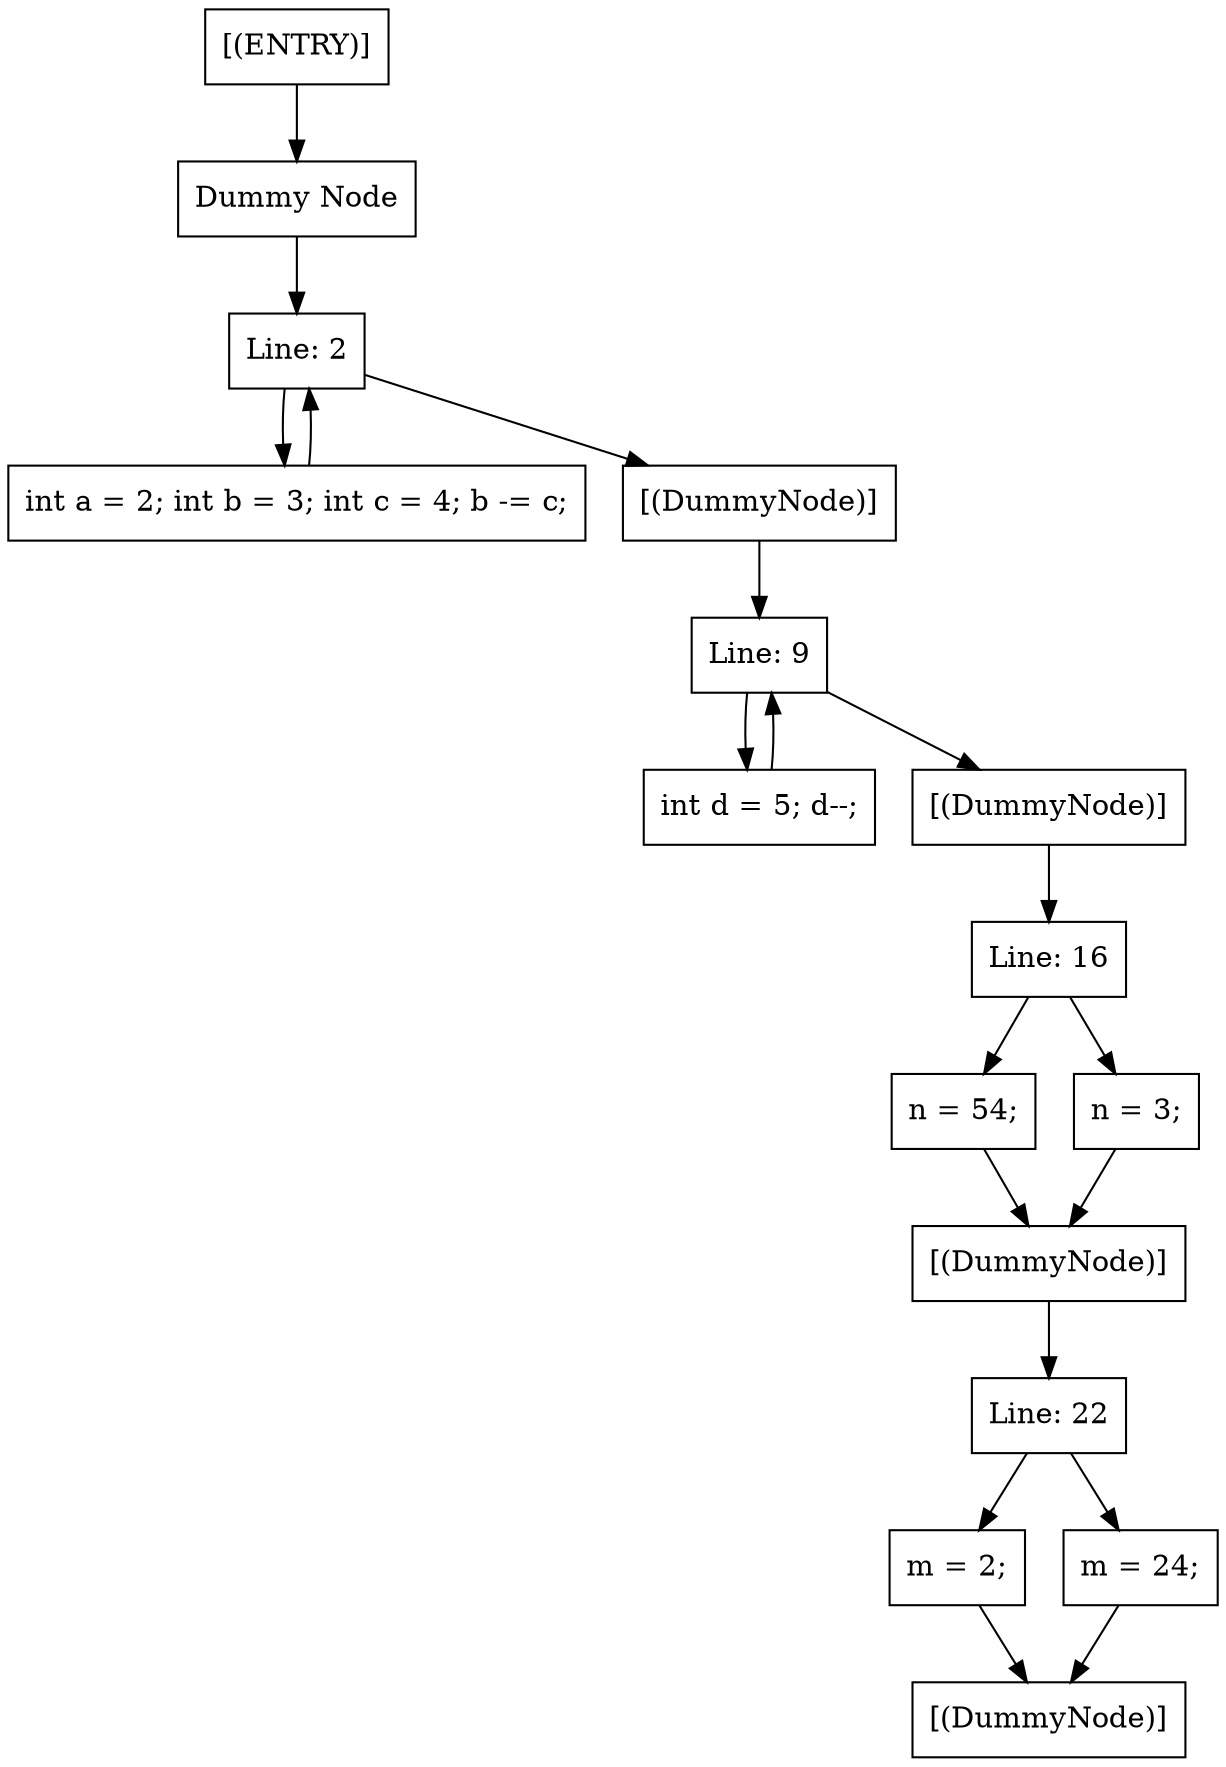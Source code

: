 digraph unnamed {
Node1 [shape=record,label="{ [(ENTRY)]\l}"];
Node2 [shape=record,label="Dummy Node"]
Node1 -> Node2;
Node3 [shape=record,label=" Line: 2"]
Node2->Node3;
Node4 [shape=record,label="{
    int a = 2;
    int b = 3;
    int c = 4;
    b -= c;
  }"]
Node3->Node4;
Node4->Node3;
Node5 [shape=record,label="{ [(DummyNode)]\l}"];
Node3 -> Node5;
Node6 [shape=record,label=" Line: 9"]
Node5->Node6;
Node7 [shape=record,label="{
    int d = 5;
    d--;
  }"]
Node6->Node7;
Node7->Node6;
Node8 [shape=record,label="{ [(DummyNode)]\l}"];
Node6 -> Node8;
Node9 [shape=record,label=" Line: 16"]
Node8->Node9;
Node10 [shape=record,label="{
    n = 54;
  }"]
Node9->Node10;
Node12 [shape=record,label="{ [(DummyNode)]\l}"];
Node10 -> Node12;
Node11 [shape=record,label="{
    n = 3;
  }"]
Node9 -> Node11;
Node11 -> Node12;
Node13 [shape=record,label=" Line: 22"]
Node12->Node13;
Node14 [shape=record,label="{
    m = 2;
  }"]
Node13->Node14;
Node16 [shape=record,label="{ [(DummyNode)]\l}"];
Node14 -> Node16;
Node15 [shape=record,label="{
    m = 24;
  }"]
Node13 -> Node15;
Node15 -> Node16;

}
